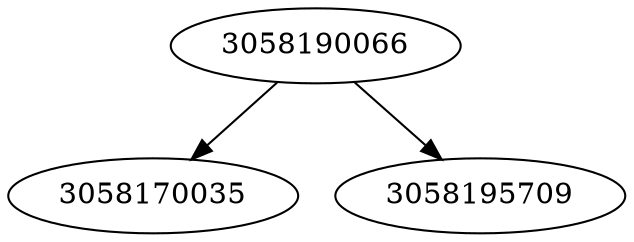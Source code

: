 strict digraph  {
3058190066;
3058170035;
3058195709;
3058190066 -> 3058170035;
3058190066 -> 3058195709;
}
